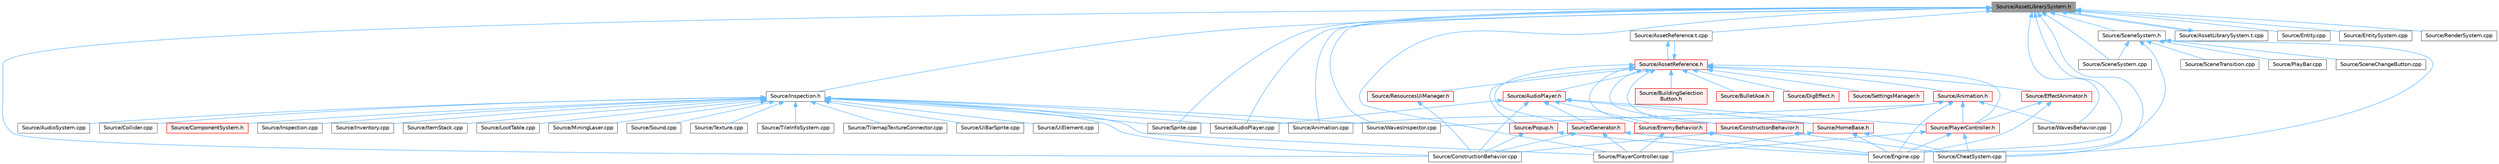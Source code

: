 digraph "Source/AssetLibrarySystem.h"
{
 // LATEX_PDF_SIZE
  bgcolor="transparent";
  edge [fontname=Helvetica,fontsize=10,labelfontname=Helvetica,labelfontsize=10];
  node [fontname=Helvetica,fontsize=10,shape=box,height=0.2,width=0.4];
  Node1 [id="Node000001",label="Source/AssetLibrarySystem.h",height=0.2,width=0.4,color="gray40", fillcolor="grey60", style="filled", fontcolor="black",tooltip="Asset System."];
  Node1 -> Node2 [id="edge1_Node000001_Node000002",dir="back",color="steelblue1",style="solid",tooltip=" "];
  Node2 [id="Node000002",label="Source/Animation.cpp",height=0.2,width=0.4,color="grey40", fillcolor="white", style="filled",URL="$d3/da9/Animation_8cpp.html",tooltip="animation component implimentation"];
  Node1 -> Node3 [id="edge2_Node000001_Node000003",dir="back",color="steelblue1",style="solid",tooltip=" "];
  Node3 [id="Node000003",label="Source/AssetLibrarySystem.t.cpp",height=0.2,width=0.4,color="grey40", fillcolor="white", style="filled",URL="$d3/daf/AssetLibrarySystem_8t_8cpp.html",tooltip="AssetLibrarySystem."];
  Node3 -> Node1 [id="edge3_Node000003_Node000001",dir="back",color="steelblue1",style="solid",tooltip=" "];
  Node1 -> Node4 [id="edge4_Node000001_Node000004",dir="back",color="steelblue1",style="solid",tooltip=" "];
  Node4 [id="Node000004",label="Source/AssetReference.t.cpp",height=0.2,width=0.4,color="grey40", fillcolor="white", style="filled",URL="$d7/d1f/AssetReference_8t_8cpp.html",tooltip="a reference to an Asset"];
  Node4 -> Node5 [id="edge5_Node000004_Node000005",dir="back",color="steelblue1",style="solid",tooltip=" "];
  Node5 [id="Node000005",label="Source/AssetReference.h",height=0.2,width=0.4,color="red", fillcolor="#FFF0F0", style="filled",URL="$dc/dd6/AssetReference_8h.html",tooltip="a reference to an Asset"];
  Node5 -> Node6 [id="edge6_Node000005_Node000006",dir="back",color="steelblue1",style="solid",tooltip=" "];
  Node6 [id="Node000006",label="Source/Animation.h",height=0.2,width=0.4,color="red", fillcolor="#FFF0F0", style="filled",URL="$d2/d76/Animation_8h.html",tooltip="animation component class"];
  Node6 -> Node2 [id="edge7_Node000006_Node000002",dir="back",color="steelblue1",style="solid",tooltip=" "];
  Node6 -> Node8 [id="edge8_Node000006_Node000008",dir="back",color="steelblue1",style="solid",tooltip=" "];
  Node8 [id="Node000008",label="Source/Engine.cpp",height=0.2,width=0.4,color="grey40", fillcolor="white", style="filled",URL="$d6/d0c/Engine_8cpp.html",tooltip="Engine class."];
  Node6 -> Node9 [id="edge9_Node000006_Node000009",dir="back",color="steelblue1",style="solid",tooltip=" "];
  Node9 [id="Node000009",label="Source/PlayerController.h",height=0.2,width=0.4,color="red", fillcolor="#FFF0F0", style="filled",URL="$db/db4/PlayerController_8h.html",tooltip="PlayerController Behaviour Class."];
  Node9 -> Node10 [id="edge10_Node000009_Node000010",dir="back",color="steelblue1",style="solid",tooltip=" "];
  Node10 [id="Node000010",label="Source/CheatSystem.cpp",height=0.2,width=0.4,color="grey40", fillcolor="white", style="filled",URL="$da/d87/CheatSystem_8cpp.html",tooltip="CheatSystem Class definition."];
  Node9 -> Node8 [id="edge11_Node000009_Node000008",dir="back",color="steelblue1",style="solid",tooltip=" "];
  Node9 -> Node12 [id="edge12_Node000009_Node000012",dir="back",color="steelblue1",style="solid",tooltip=" "];
  Node12 [id="Node000012",label="Source/PlayerController.cpp",height=0.2,width=0.4,color="grey40", fillcolor="white", style="filled",URL="$d3/d7e/PlayerController_8cpp.html",tooltip="PlayerController Behaviour Class."];
  Node6 -> Node16 [id="edge13_Node000006_Node000016",dir="back",color="steelblue1",style="solid",tooltip=" "];
  Node16 [id="Node000016",label="Source/WavesBehavior.cpp",height=0.2,width=0.4,color="grey40", fillcolor="white", style="filled",URL="$db/d72/WavesBehavior_8cpp.html",tooltip="Definitions for wave and spawning behavior."];
  Node6 -> Node17 [id="edge14_Node000006_Node000017",dir="back",color="steelblue1",style="solid",tooltip=" "];
  Node17 [id="Node000017",label="Source/WavesInspector.cpp",height=0.2,width=0.4,color="grey40", fillcolor="white", style="filled",URL="$d2/d6b/WavesInspector_8cpp.html",tooltip="Definitions for wave and spawning editing in game."];
  Node5 -> Node4 [id="edge15_Node000005_Node000004",dir="back",color="steelblue1",style="solid",tooltip=" "];
  Node5 -> Node18 [id="edge16_Node000005_Node000018",dir="back",color="steelblue1",style="solid",tooltip=" "];
  Node18 [id="Node000018",label="Source/AudioPlayer.h",height=0.2,width=0.4,color="red", fillcolor="#FFF0F0", style="filled",URL="$db/de5/AudioPlayer_8h.html",tooltip="Component that plays audio."];
  Node18 -> Node19 [id="edge17_Node000018_Node000019",dir="back",color="steelblue1",style="solid",tooltip=" "];
  Node19 [id="Node000019",label="Source/AudioPlayer.cpp",height=0.2,width=0.4,color="grey40", fillcolor="white", style="filled",URL="$d2/d04/AudioPlayer_8cpp.html",tooltip="Component that plays audio."];
  Node18 -> Node14 [id="edge18_Node000018_Node000014",dir="back",color="steelblue1",style="solid",tooltip=" "];
  Node14 [id="Node000014",label="Source/ConstructionBehavior.cpp",height=0.2,width=0.4,color="grey40", fillcolor="white", style="filled",URL="$d7/ded/ConstructionBehavior_8cpp.html",tooltip="handles the construction of towers and modification of terrain"];
  Node18 -> Node21 [id="edge19_Node000018_Node000021",dir="back",color="steelblue1",style="solid",tooltip=" "];
  Node21 [id="Node000021",label="Source/EnemyBehavior.h",height=0.2,width=0.4,color="red", fillcolor="#FFF0F0", style="filled",URL="$d6/dc9/EnemyBehavior_8h_source.html",tooltip=" "];
  Node21 -> Node8 [id="edge20_Node000021_Node000008",dir="back",color="steelblue1",style="solid",tooltip=" "];
  Node21 -> Node12 [id="edge21_Node000021_Node000012",dir="back",color="steelblue1",style="solid",tooltip=" "];
  Node18 -> Node22 [id="edge22_Node000018_Node000022",dir="back",color="steelblue1",style="solid",tooltip=" "];
  Node22 [id="Node000022",label="Source/Generator.h",height=0.2,width=0.4,color="red", fillcolor="#FFF0F0", style="filled",URL="$d9/d12/Generator_8h_source.html",tooltip=" "];
  Node22 -> Node14 [id="edge23_Node000022_Node000014",dir="back",color="steelblue1",style="solid",tooltip=" "];
  Node22 -> Node8 [id="edge24_Node000022_Node000008",dir="back",color="steelblue1",style="solid",tooltip=" "];
  Node22 -> Node12 [id="edge25_Node000022_Node000012",dir="back",color="steelblue1",style="solid",tooltip=" "];
  Node18 -> Node24 [id="edge26_Node000018_Node000024",dir="back",color="steelblue1",style="solid",tooltip=" "];
  Node24 [id="Node000024",label="Source/HomeBase.h",height=0.2,width=0.4,color="red", fillcolor="#FFF0F0", style="filled",URL="$d9/d7c/HomeBase_8h_source.html",tooltip=" "];
  Node24 -> Node10 [id="edge27_Node000024_Node000010",dir="back",color="steelblue1",style="solid",tooltip=" "];
  Node24 -> Node8 [id="edge28_Node000024_Node000008",dir="back",color="steelblue1",style="solid",tooltip=" "];
  Node24 -> Node12 [id="edge29_Node000024_Node000012",dir="back",color="steelblue1",style="solid",tooltip=" "];
  Node18 -> Node9 [id="edge30_Node000018_Node000009",dir="back",color="steelblue1",style="solid",tooltip=" "];
  Node5 -> Node33 [id="edge31_Node000005_Node000033",dir="back",color="steelblue1",style="solid",tooltip=" "];
  Node33 [id="Node000033",label="Source/BuildingSelection\lButton.h",height=0.2,width=0.4,color="red", fillcolor="#FFF0F0", style="filled",URL="$de/d78/BuildingSelectionButton_8h.html",tooltip="button that selects which building the ConstructionManager should place"];
  Node5 -> Node34 [id="edge32_Node000005_Node000034",dir="back",color="steelblue1",style="solid",tooltip=" "];
  Node34 [id="Node000034",label="Source/BulletAoe.h",height=0.2,width=0.4,color="red", fillcolor="#FFF0F0", style="filled",URL="$db/d2f/BulletAoe_8h_source.html",tooltip=" "];
  Node5 -> Node35 [id="edge33_Node000005_Node000035",dir="back",color="steelblue1",style="solid",tooltip=" "];
  Node35 [id="Node000035",label="Source/ConstructionBehavior.h",height=0.2,width=0.4,color="red", fillcolor="#FFF0F0", style="filled",URL="$d9/def/ConstructionBehavior_8h.html",tooltip="handles the construction of towers and modification of terrain"];
  Node35 -> Node10 [id="edge34_Node000035_Node000010",dir="back",color="steelblue1",style="solid",tooltip=" "];
  Node35 -> Node14 [id="edge35_Node000035_Node000014",dir="back",color="steelblue1",style="solid",tooltip=" "];
  Node5 -> Node36 [id="edge36_Node000005_Node000036",dir="back",color="steelblue1",style="solid",tooltip=" "];
  Node36 [id="Node000036",label="Source/DigEffect.h",height=0.2,width=0.4,color="red", fillcolor="#FFF0F0", style="filled",URL="$d8/dfb/DigEffect_8h_source.html",tooltip=" "];
  Node5 -> Node37 [id="edge37_Node000005_Node000037",dir="back",color="steelblue1",style="solid",tooltip=" "];
  Node37 [id="Node000037",label="Source/EffectAnimator.h",height=0.2,width=0.4,color="red", fillcolor="#FFF0F0", style="filled",URL="$db/d11/EffectAnimator_8h.html",tooltip="Component that animates a Transform's matrix."];
  Node37 -> Node8 [id="edge38_Node000037_Node000008",dir="back",color="steelblue1",style="solid",tooltip=" "];
  Node37 -> Node9 [id="edge39_Node000037_Node000009",dir="back",color="steelblue1",style="solid",tooltip=" "];
  Node5 -> Node21 [id="edge40_Node000005_Node000021",dir="back",color="steelblue1",style="solid",tooltip=" "];
  Node5 -> Node22 [id="edge41_Node000005_Node000022",dir="back",color="steelblue1",style="solid",tooltip=" "];
  Node5 -> Node24 [id="edge42_Node000005_Node000024",dir="back",color="steelblue1",style="solid",tooltip=" "];
  Node5 -> Node9 [id="edge43_Node000005_Node000009",dir="back",color="steelblue1",style="solid",tooltip=" "];
  Node5 -> Node39 [id="edge44_Node000005_Node000039",dir="back",color="steelblue1",style="solid",tooltip=" "];
  Node39 [id="Node000039",label="Source/Popup.h",height=0.2,width=0.4,color="red", fillcolor="#FFF0F0", style="filled",URL="$d2/d4b/Popup_8h.html",tooltip="A popup is a behavior that will show a popup when a button is pressed."];
  Node39 -> Node14 [id="edge45_Node000039_Node000014",dir="back",color="steelblue1",style="solid",tooltip=" "];
  Node39 -> Node8 [id="edge46_Node000039_Node000008",dir="back",color="steelblue1",style="solid",tooltip=" "];
  Node5 -> Node41 [id="edge47_Node000005_Node000041",dir="back",color="steelblue1",style="solid",tooltip=" "];
  Node41 [id="Node000041",label="Source/ResourcesUiManager.h",height=0.2,width=0.4,color="red", fillcolor="#FFF0F0", style="filled",URL="$d6/d1f/ResourcesUiManager_8h.html",tooltip="Component that manages the UI for displaying what resources a player currently has."];
  Node41 -> Node14 [id="edge48_Node000041_Node000014",dir="back",color="steelblue1",style="solid",tooltip=" "];
  Node5 -> Node43 [id="edge49_Node000005_Node000043",dir="back",color="steelblue1",style="solid",tooltip=" "];
  Node43 [id="Node000043",label="Source/SettingsManager.h",height=0.2,width=0.4,color="red", fillcolor="#FFF0F0", style="filled",URL="$d9/d4a/SettingsManager_8h.html",tooltip="Settings Manager Class."];
  Node1 -> Node19 [id="edge50_Node000001_Node000019",dir="back",color="steelblue1",style="solid",tooltip=" "];
  Node1 -> Node10 [id="edge51_Node000001_Node000010",dir="back",color="steelblue1",style="solid",tooltip=" "];
  Node1 -> Node14 [id="edge52_Node000001_Node000014",dir="back",color="steelblue1",style="solid",tooltip=" "];
  Node1 -> Node8 [id="edge53_Node000001_Node000008",dir="back",color="steelblue1",style="solid",tooltip=" "];
  Node1 -> Node74 [id="edge54_Node000001_Node000074",dir="back",color="steelblue1",style="solid",tooltip=" "];
  Node74 [id="Node000074",label="Source/Entity.cpp",height=0.2,width=0.4,color="grey40", fillcolor="white", style="filled",URL="$df/de9/Entity_8cpp.html",tooltip="Function definitions for the Entity class."];
  Node1 -> Node75 [id="edge55_Node000001_Node000075",dir="back",color="steelblue1",style="solid",tooltip=" "];
  Node75 [id="Node000075",label="Source/EntitySystem.cpp",height=0.2,width=0.4,color="grey40", fillcolor="white", style="filled",URL="$d0/d82/EntitySystem_8cpp.html",tooltip="System that manages the storing and handling of Entities."];
  Node1 -> Node76 [id="edge56_Node000001_Node000076",dir="back",color="steelblue1",style="solid",tooltip=" "];
  Node76 [id="Node000076",label="Source/Inspection.h",height=0.2,width=0.4,color="grey40", fillcolor="white", style="filled",URL="$d4/d0a/Inspection_8h.html",tooltip="Helper methods for inspecting things."];
  Node76 -> Node2 [id="edge57_Node000076_Node000002",dir="back",color="steelblue1",style="solid",tooltip=" "];
  Node76 -> Node19 [id="edge58_Node000076_Node000019",dir="back",color="steelblue1",style="solid",tooltip=" "];
  Node76 -> Node77 [id="edge59_Node000076_Node000077",dir="back",color="steelblue1",style="solid",tooltip=" "];
  Node77 [id="Node000077",label="Source/AudioSystem.cpp",height=0.2,width=0.4,color="grey40", fillcolor="white", style="filled",URL="$de/d95/AudioSystem_8cpp.html",tooltip="System that implements FMOD and allows the loading and playing of audio."];
  Node76 -> Node78 [id="edge60_Node000076_Node000078",dir="back",color="steelblue1",style="solid",tooltip=" "];
  Node78 [id="Node000078",label="Source/Collider.cpp",height=0.2,width=0.4,color="grey40", fillcolor="white", style="filled",URL="$d5/dab/Collider_8cpp.html",tooltip="Base component for detecting collisions."];
  Node76 -> Node79 [id="edge61_Node000076_Node000079",dir="back",color="steelblue1",style="solid",tooltip=" "];
  Node79 [id="Node000079",label="Source/ComponentSystem.h",height=0.2,width=0.4,color="red", fillcolor="#FFF0F0", style="filled",URL="$dc/dbb/ComponentSystem_8h.html",tooltip="System that keeps track of a specific kind of Component."];
  Node76 -> Node14 [id="edge62_Node000076_Node000014",dir="back",color="steelblue1",style="solid",tooltip=" "];
  Node76 -> Node90 [id="edge63_Node000076_Node000090",dir="back",color="steelblue1",style="solid",tooltip=" "];
  Node90 [id="Node000090",label="Source/Inspection.cpp",height=0.2,width=0.4,color="grey40", fillcolor="white", style="filled",URL="$da/dbb/Inspection_8cpp.html",tooltip="Helper methods for inspecting things."];
  Node76 -> Node91 [id="edge64_Node000076_Node000091",dir="back",color="steelblue1",style="solid",tooltip=" "];
  Node91 [id="Node000091",label="Source/Inventory.cpp",height=0.2,width=0.4,color="grey40", fillcolor="white", style="filled",URL="$df/d16/Inventory_8cpp.html",tooltip="Inventory component that stores items."];
  Node76 -> Node92 [id="edge65_Node000076_Node000092",dir="back",color="steelblue1",style="solid",tooltip=" "];
  Node92 [id="Node000092",label="Source/ItemStack.cpp",height=0.2,width=0.4,color="grey40", fillcolor="white", style="filled",URL="$d5/d5a/ItemStack_8cpp.html",tooltip="a stack of multiple items of the same type"];
  Node76 -> Node93 [id="edge66_Node000076_Node000093",dir="back",color="steelblue1",style="solid",tooltip=" "];
  Node93 [id="Node000093",label="Source/LootTable.cpp",height=0.2,width=0.4,color="grey40", fillcolor="white", style="filled",URL="$da/d71/LootTable_8cpp.html",tooltip="class for dropping configurable loot"];
  Node76 -> Node30 [id="edge67_Node000076_Node000030",dir="back",color="steelblue1",style="solid",tooltip=" "];
  Node30 [id="Node000030",label="Source/MiningLaser.cpp",height=0.2,width=0.4,color="grey40", fillcolor="white", style="filled",URL="$d6/db4/MiningLaser_8cpp.html",tooltip="Digging laser controllable by an entity."];
  Node76 -> Node12 [id="edge68_Node000076_Node000012",dir="back",color="steelblue1",style="solid",tooltip=" "];
  Node76 -> Node94 [id="edge69_Node000076_Node000094",dir="back",color="steelblue1",style="solid",tooltip=" "];
  Node94 [id="Node000094",label="Source/Sound.cpp",height=0.2,width=0.4,color="grey40", fillcolor="white", style="filled",URL="$d1/d8a/Sound_8cpp.html",tooltip="Wrapper class for FMOD sounds."];
  Node76 -> Node63 [id="edge70_Node000076_Node000063",dir="back",color="steelblue1",style="solid",tooltip=" "];
  Node63 [id="Node000063",label="Source/Sprite.cpp",height=0.2,width=0.4,color="grey40", fillcolor="white", style="filled",URL="$d0/dff/Sprite_8cpp.html",tooltip="Implementation of Sprite component."];
  Node76 -> Node95 [id="edge71_Node000076_Node000095",dir="back",color="steelblue1",style="solid",tooltip=" "];
  Node95 [id="Node000095",label="Source/Texture.cpp",height=0.2,width=0.4,color="grey40", fillcolor="white", style="filled",URL="$d5/d87/Texture_8cpp.html",tooltip="Wrapper/manager for OpenGL texture."];
  Node76 -> Node96 [id="edge72_Node000076_Node000096",dir="back",color="steelblue1",style="solid",tooltip=" "];
  Node96 [id="Node000096",label="Source/TileInfoSystem.cpp",height=0.2,width=0.4,color="grey40", fillcolor="white", style="filled",URL="$d7/d0e/TileInfoSystem_8cpp.html",tooltip="System to get info about given tile indices."];
  Node76 -> Node97 [id="edge73_Node000076_Node000097",dir="back",color="steelblue1",style="solid",tooltip=" "];
  Node97 [id="Node000097",label="Source/TilemapTextureConnector.cpp",height=0.2,width=0.4,color="grey40", fillcolor="white", style="filled",URL="$d6/d11/TilemapTextureConnector_8cpp.html",tooltip="Component that uses a parent 'source' tilemap to update a child tilemap with connected textures."];
  Node76 -> Node98 [id="edge74_Node000076_Node000098",dir="back",color="steelblue1",style="solid",tooltip=" "];
  Node98 [id="Node000098",label="Source/UiBarSprite.cpp",height=0.2,width=0.4,color="grey40", fillcolor="white", style="filled",URL="$df/dda/UiBarSprite_8cpp.html",tooltip="sprite that renders a ui bar"];
  Node76 -> Node99 [id="edge75_Node000076_Node000099",dir="back",color="steelblue1",style="solid",tooltip=" "];
  Node99 [id="Node000099",label="Source/UiElement.cpp",height=0.2,width=0.4,color="grey40", fillcolor="white", style="filled",URL="$df/d62/UiElement_8cpp.html",tooltip="Ui element component."];
  Node76 -> Node17 [id="edge76_Node000076_Node000017",dir="back",color="steelblue1",style="solid",tooltip=" "];
  Node1 -> Node12 [id="edge77_Node000001_Node000012",dir="back",color="steelblue1",style="solid",tooltip=" "];
  Node1 -> Node60 [id="edge78_Node000001_Node000060",dir="back",color="steelblue1",style="solid",tooltip=" "];
  Node60 [id="Node000060",label="Source/RenderSystem.cpp",height=0.2,width=0.4,color="grey40", fillcolor="white", style="filled",URL="$db/daa/RenderSystem_8cpp.html",tooltip="System responsible for drawing sprites and basic shapes."];
  Node1 -> Node100 [id="edge79_Node000001_Node000100",dir="back",color="steelblue1",style="solid",tooltip=" "];
  Node100 [id="Node000100",label="Source/SceneSystem.cpp",height=0.2,width=0.4,color="grey40", fillcolor="white", style="filled",URL="$df/dce/SceneSystem_8cpp.html",tooltip="handles the process of resetting and changing scenes"];
  Node1 -> Node101 [id="edge80_Node000001_Node000101",dir="back",color="steelblue1",style="solid",tooltip=" "];
  Node101 [id="Node000101",label="Source/SceneSystem.h",height=0.2,width=0.4,color="grey40", fillcolor="white", style="filled",URL="$dc/db6/SceneSystem_8h.html",tooltip="handles the process of resetting and changing scenes"];
  Node101 -> Node10 [id="edge81_Node000101_Node000010",dir="back",color="steelblue1",style="solid",tooltip=" "];
  Node101 -> Node8 [id="edge82_Node000101_Node000008",dir="back",color="steelblue1",style="solid",tooltip=" "];
  Node101 -> Node102 [id="edge83_Node000101_Node000102",dir="back",color="steelblue1",style="solid",tooltip=" "];
  Node102 [id="Node000102",label="Source/PlayBar.cpp",height=0.2,width=0.4,color="grey40", fillcolor="white", style="filled",URL="$d4/dd2/PlayBar_8cpp.html",tooltip="UI Bar that handles playing, pausing, and autosaves of the scene."];
  Node101 -> Node62 [id="edge84_Node000101_Node000062",dir="back",color="steelblue1",style="solid",tooltip=" "];
  Node62 [id="Node000062",label="Source/SceneChangeButton.cpp",height=0.2,width=0.4,color="grey40", fillcolor="white", style="filled",URL="$d0/d70/SceneChangeButton_8cpp.html",tooltip="Component that changes the scene when clicked."];
  Node101 -> Node100 [id="edge85_Node000101_Node000100",dir="back",color="steelblue1",style="solid",tooltip=" "];
  Node101 -> Node57 [id="edge86_Node000101_Node000057",dir="back",color="steelblue1",style="solid",tooltip=" "];
  Node57 [id="Node000057",label="Source/SceneTransition.cpp",height=0.2,width=0.4,color="grey40", fillcolor="white", style="filled",URL="$d3/dfb/SceneTransition_8cpp.html",tooltip="fades a texture out and in when transitioning between scenes"];
  Node1 -> Node63 [id="edge87_Node000001_Node000063",dir="back",color="steelblue1",style="solid",tooltip=" "];
  Node1 -> Node16 [id="edge88_Node000001_Node000016",dir="back",color="steelblue1",style="solid",tooltip=" "];
  Node1 -> Node17 [id="edge89_Node000001_Node000017",dir="back",color="steelblue1",style="solid",tooltip=" "];
}
